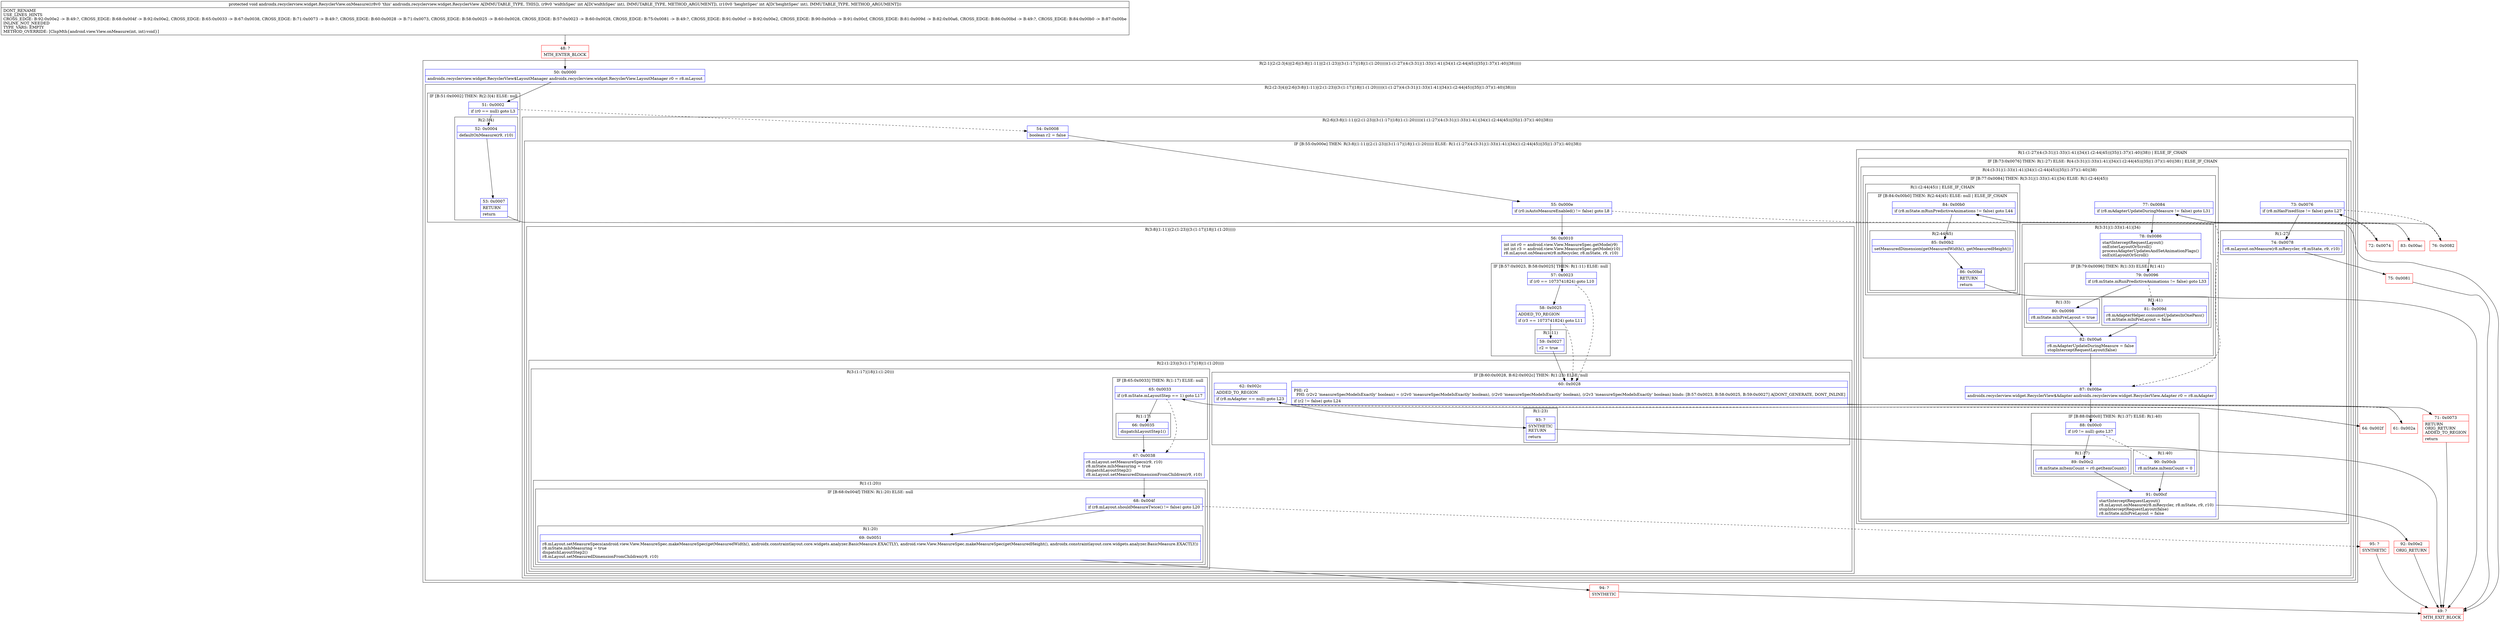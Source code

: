 digraph "CFG forandroidx.recyclerview.widget.RecyclerView.onMeasure(II)V" {
subgraph cluster_Region_1664436407 {
label = "R(2:1|(2:(2:3|4)|(2:6|(3:8|(1:11)|(2:(1:23)|(3:(1:17)|18|(1:(1:20)))))(1:(1:27)(4:(3:31|(1:33)(1:41)|34)(1:(2:44|45))|35|(1:37)(1:40)|38)))))";
node [shape=record,color=blue];
Node_50 [shape=record,label="{50\:\ 0x0000|androidx.recyclerview.widget.RecyclerView$LayoutManager androidx.recyclerview.widget.RecyclerView.LayoutManager r0 = r8.mLayout\l}"];
subgraph cluster_Region_106048311 {
label = "R(2:(2:3|4)|(2:6|(3:8|(1:11)|(2:(1:23)|(3:(1:17)|18|(1:(1:20)))))(1:(1:27)(4:(3:31|(1:33)(1:41)|34)(1:(2:44|45))|35|(1:37)(1:40)|38))))";
node [shape=record,color=blue];
subgraph cluster_IfRegion_2125947640 {
label = "IF [B:51:0x0002] THEN: R(2:3|4) ELSE: null";
node [shape=record,color=blue];
Node_51 [shape=record,label="{51\:\ 0x0002|if (r0 == null) goto L3\l}"];
subgraph cluster_Region_862371614 {
label = "R(2:3|4)";
node [shape=record,color=blue];
Node_52 [shape=record,label="{52\:\ 0x0004|defaultOnMeasure(r9, r10)\l}"];
Node_53 [shape=record,label="{53\:\ 0x0007|RETURN\l|return\l}"];
}
}
subgraph cluster_Region_1493735191 {
label = "R(2:6|(3:8|(1:11)|(2:(1:23)|(3:(1:17)|18|(1:(1:20)))))(1:(1:27)(4:(3:31|(1:33)(1:41)|34)(1:(2:44|45))|35|(1:37)(1:40)|38)))";
node [shape=record,color=blue];
Node_54 [shape=record,label="{54\:\ 0x0008|boolean r2 = false\l}"];
subgraph cluster_IfRegion_411546336 {
label = "IF [B:55:0x000e] THEN: R(3:8|(1:11)|(2:(1:23)|(3:(1:17)|18|(1:(1:20))))) ELSE: R(1:(1:27)(4:(3:31|(1:33)(1:41)|34)(1:(2:44|45))|35|(1:37)(1:40)|38))";
node [shape=record,color=blue];
Node_55 [shape=record,label="{55\:\ 0x000e|if (r0.isAutoMeasureEnabled() != false) goto L8\l}"];
subgraph cluster_Region_12984660 {
label = "R(3:8|(1:11)|(2:(1:23)|(3:(1:17)|18|(1:(1:20)))))";
node [shape=record,color=blue];
Node_56 [shape=record,label="{56\:\ 0x0010|int int r0 = android.view.View.MeasureSpec.getMode(r9)\lint int r3 = android.view.View.MeasureSpec.getMode(r10)\lr8.mLayout.onMeasure(r8.mRecycler, r8.mState, r9, r10)\l}"];
subgraph cluster_IfRegion_2105305733 {
label = "IF [B:57:0x0023, B:58:0x0025] THEN: R(1:11) ELSE: null";
node [shape=record,color=blue];
Node_57 [shape=record,label="{57\:\ 0x0023|if (r0 == 1073741824) goto L10\l}"];
Node_58 [shape=record,label="{58\:\ 0x0025|ADDED_TO_REGION\l|if (r3 == 1073741824) goto L11\l}"];
subgraph cluster_Region_271649905 {
label = "R(1:11)";
node [shape=record,color=blue];
Node_59 [shape=record,label="{59\:\ 0x0027|r2 = true\l}"];
}
}
subgraph cluster_Region_262715455 {
label = "R(2:(1:23)|(3:(1:17)|18|(1:(1:20))))";
node [shape=record,color=blue];
subgraph cluster_IfRegion_1431575597 {
label = "IF [B:60:0x0028, B:62:0x002c] THEN: R(1:23) ELSE: null";
node [shape=record,color=blue];
Node_60 [shape=record,label="{60\:\ 0x0028|PHI: r2 \l  PHI: (r2v2 'measureSpecModeIsExactly' boolean) = (r2v0 'measureSpecModeIsExactly' boolean), (r2v0 'measureSpecModeIsExactly' boolean), (r2v3 'measureSpecModeIsExactly' boolean) binds: [B:57:0x0023, B:58:0x0025, B:59:0x0027] A[DONT_GENERATE, DONT_INLINE]\l|if (r2 != false) goto L24\l}"];
Node_62 [shape=record,label="{62\:\ 0x002c|ADDED_TO_REGION\l|if (r8.mAdapter == null) goto L23\l}"];
subgraph cluster_Region_128373038 {
label = "R(1:23)";
node [shape=record,color=blue];
Node_93 [shape=record,label="{93\:\ ?|SYNTHETIC\lRETURN\l|return\l}"];
}
}
subgraph cluster_Region_280648062 {
label = "R(3:(1:17)|18|(1:(1:20)))";
node [shape=record,color=blue];
subgraph cluster_IfRegion_371366456 {
label = "IF [B:65:0x0033] THEN: R(1:17) ELSE: null";
node [shape=record,color=blue];
Node_65 [shape=record,label="{65\:\ 0x0033|if (r8.mState.mLayoutStep == 1) goto L17\l}"];
subgraph cluster_Region_1543610755 {
label = "R(1:17)";
node [shape=record,color=blue];
Node_66 [shape=record,label="{66\:\ 0x0035|dispatchLayoutStep1()\l}"];
}
}
Node_67 [shape=record,label="{67\:\ 0x0038|r8.mLayout.setMeasureSpecs(r9, r10)\lr8.mState.mIsMeasuring = true\ldispatchLayoutStep2()\lr8.mLayout.setMeasuredDimensionFromChildren(r9, r10)\l}"];
subgraph cluster_Region_1839150220 {
label = "R(1:(1:20))";
node [shape=record,color=blue];
subgraph cluster_IfRegion_799859176 {
label = "IF [B:68:0x004f] THEN: R(1:20) ELSE: null";
node [shape=record,color=blue];
Node_68 [shape=record,label="{68\:\ 0x004f|if (r8.mLayout.shouldMeasureTwice() != false) goto L20\l}"];
subgraph cluster_Region_769478015 {
label = "R(1:20)";
node [shape=record,color=blue];
Node_69 [shape=record,label="{69\:\ 0x0051|r8.mLayout.setMeasureSpecs(android.view.View.MeasureSpec.makeMeasureSpec(getMeasuredWidth(), androidx.constraintlayout.core.widgets.analyzer.BasicMeasure.EXACTLY), android.view.View.MeasureSpec.makeMeasureSpec(getMeasuredHeight(), androidx.constraintlayout.core.widgets.analyzer.BasicMeasure.EXACTLY))\lr8.mState.mIsMeasuring = true\ldispatchLayoutStep2()\lr8.mLayout.setMeasuredDimensionFromChildren(r9, r10)\l}"];
}
}
}
}
}
}
subgraph cluster_Region_2080500990 {
label = "R(1:(1:27)(4:(3:31|(1:33)(1:41)|34)(1:(2:44|45))|35|(1:37)(1:40)|38)) | ELSE_IF_CHAIN\l";
node [shape=record,color=blue];
subgraph cluster_IfRegion_1756269734 {
label = "IF [B:73:0x0076] THEN: R(1:27) ELSE: R(4:(3:31|(1:33)(1:41)|34)(1:(2:44|45))|35|(1:37)(1:40)|38) | ELSE_IF_CHAIN\l";
node [shape=record,color=blue];
Node_73 [shape=record,label="{73\:\ 0x0076|if (r8.mHasFixedSize != false) goto L27\l}"];
subgraph cluster_Region_541430778 {
label = "R(1:27)";
node [shape=record,color=blue];
Node_74 [shape=record,label="{74\:\ 0x0078|r8.mLayout.onMeasure(r8.mRecycler, r8.mState, r9, r10)\l}"];
}
subgraph cluster_Region_1893840085 {
label = "R(4:(3:31|(1:33)(1:41)|34)(1:(2:44|45))|35|(1:37)(1:40)|38)";
node [shape=record,color=blue];
subgraph cluster_IfRegion_1739883576 {
label = "IF [B:77:0x0084] THEN: R(3:31|(1:33)(1:41)|34) ELSE: R(1:(2:44|45))";
node [shape=record,color=blue];
Node_77 [shape=record,label="{77\:\ 0x0084|if (r8.mAdapterUpdateDuringMeasure != false) goto L31\l}"];
subgraph cluster_Region_346153516 {
label = "R(3:31|(1:33)(1:41)|34)";
node [shape=record,color=blue];
Node_78 [shape=record,label="{78\:\ 0x0086|startInterceptRequestLayout()\lonEnterLayoutOrScroll()\lprocessAdapterUpdatesAndSetAnimationFlags()\lonExitLayoutOrScroll()\l}"];
subgraph cluster_IfRegion_150374306 {
label = "IF [B:79:0x0096] THEN: R(1:33) ELSE: R(1:41)";
node [shape=record,color=blue];
Node_79 [shape=record,label="{79\:\ 0x0096|if (r8.mState.mRunPredictiveAnimations != false) goto L33\l}"];
subgraph cluster_Region_77602565 {
label = "R(1:33)";
node [shape=record,color=blue];
Node_80 [shape=record,label="{80\:\ 0x0098|r8.mState.mInPreLayout = true\l}"];
}
subgraph cluster_Region_1198972653 {
label = "R(1:41)";
node [shape=record,color=blue];
Node_81 [shape=record,label="{81\:\ 0x009d|r8.mAdapterHelper.consumeUpdatesInOnePass()\lr8.mState.mInPreLayout = false\l}"];
}
}
Node_82 [shape=record,label="{82\:\ 0x00a6|r8.mAdapterUpdateDuringMeasure = false\lstopInterceptRequestLayout(false)\l}"];
}
subgraph cluster_Region_1549661357 {
label = "R(1:(2:44|45)) | ELSE_IF_CHAIN\l";
node [shape=record,color=blue];
subgraph cluster_IfRegion_1613406995 {
label = "IF [B:84:0x00b0] THEN: R(2:44|45) ELSE: null | ELSE_IF_CHAIN\l";
node [shape=record,color=blue];
Node_84 [shape=record,label="{84\:\ 0x00b0|if (r8.mState.mRunPredictiveAnimations != false) goto L44\l}"];
subgraph cluster_Region_1693896740 {
label = "R(2:44|45)";
node [shape=record,color=blue];
Node_85 [shape=record,label="{85\:\ 0x00b2|setMeasuredDimension(getMeasuredWidth(), getMeasuredHeight())\l}"];
Node_86 [shape=record,label="{86\:\ 0x00bd|RETURN\l|return\l}"];
}
}
}
}
Node_87 [shape=record,label="{87\:\ 0x00be|androidx.recyclerview.widget.RecyclerView$Adapter androidx.recyclerview.widget.RecyclerView.Adapter r0 = r8.mAdapter\l}"];
subgraph cluster_IfRegion_1842099697 {
label = "IF [B:88:0x00c0] THEN: R(1:37) ELSE: R(1:40)";
node [shape=record,color=blue];
Node_88 [shape=record,label="{88\:\ 0x00c0|if (r0 != null) goto L37\l}"];
subgraph cluster_Region_1971777213 {
label = "R(1:37)";
node [shape=record,color=blue];
Node_89 [shape=record,label="{89\:\ 0x00c2|r8.mState.mItemCount = r0.getItemCount()\l}"];
}
subgraph cluster_Region_352775137 {
label = "R(1:40)";
node [shape=record,color=blue];
Node_90 [shape=record,label="{90\:\ 0x00cb|r8.mState.mItemCount = 0\l}"];
}
}
Node_91 [shape=record,label="{91\:\ 0x00cf|startInterceptRequestLayout()\lr8.mLayout.onMeasure(r8.mRecycler, r8.mState, r9, r10)\lstopInterceptRequestLayout(false)\lr8.mState.mInPreLayout = false\l}"];
}
}
}
}
}
}
}
Node_48 [shape=record,color=red,label="{48\:\ ?|MTH_ENTER_BLOCK\l}"];
Node_49 [shape=record,color=red,label="{49\:\ ?|MTH_EXIT_BLOCK\l}"];
Node_61 [shape=record,color=red,label="{61\:\ 0x002a}"];
Node_64 [shape=record,color=red,label="{64\:\ 0x002f}"];
Node_94 [shape=record,color=red,label="{94\:\ ?|SYNTHETIC\l}"];
Node_95 [shape=record,color=red,label="{95\:\ ?|SYNTHETIC\l}"];
Node_71 [shape=record,color=red,label="{71\:\ 0x0073|RETURN\lORIG_RETURN\lADDED_TO_REGION\l|return\l}"];
Node_72 [shape=record,color=red,label="{72\:\ 0x0074}"];
Node_75 [shape=record,color=red,label="{75\:\ 0x0081}"];
Node_76 [shape=record,color=red,label="{76\:\ 0x0082}"];
Node_92 [shape=record,color=red,label="{92\:\ 0x00e2|ORIG_RETURN\l}"];
Node_83 [shape=record,color=red,label="{83\:\ 0x00ac}"];
MethodNode[shape=record,label="{protected void androidx.recyclerview.widget.RecyclerView.onMeasure((r8v0 'this' androidx.recyclerview.widget.RecyclerView A[IMMUTABLE_TYPE, THIS]), (r9v0 'widthSpec' int A[D('widthSpec' int), IMMUTABLE_TYPE, METHOD_ARGUMENT]), (r10v0 'heightSpec' int A[D('heightSpec' int), IMMUTABLE_TYPE, METHOD_ARGUMENT]))  | DONT_RENAME\lUSE_LINES_HINTS\lCROSS_EDGE: B:92:0x00e2 \-\> B:49:?, CROSS_EDGE: B:68:0x004f \-\> B:92:0x00e2, CROSS_EDGE: B:65:0x0033 \-\> B:67:0x0038, CROSS_EDGE: B:71:0x0073 \-\> B:49:?, CROSS_EDGE: B:60:0x0028 \-\> B:71:0x0073, CROSS_EDGE: B:58:0x0025 \-\> B:60:0x0028, CROSS_EDGE: B:57:0x0023 \-\> B:60:0x0028, CROSS_EDGE: B:75:0x0081 \-\> B:49:?, CROSS_EDGE: B:91:0x00cf \-\> B:92:0x00e2, CROSS_EDGE: B:90:0x00cb \-\> B:91:0x00cf, CROSS_EDGE: B:81:0x009d \-\> B:82:0x00a6, CROSS_EDGE: B:86:0x00bd \-\> B:49:?, CROSS_EDGE: B:84:0x00b0 \-\> B:87:0x00be\lINLINE_NOT_NEEDED\lTYPE_VARS: EMPTY\lMETHOD_OVERRIDE: [ClspMth\{android.view.View.onMeasure(int, int):void\}]\l}"];
MethodNode -> Node_48;Node_50 -> Node_51;
Node_51 -> Node_52;
Node_51 -> Node_54[style=dashed];
Node_52 -> Node_53;
Node_53 -> Node_49;
Node_54 -> Node_55;
Node_55 -> Node_56;
Node_55 -> Node_72[style=dashed];
Node_56 -> Node_57;
Node_57 -> Node_58;
Node_57 -> Node_60[style=dashed];
Node_58 -> Node_59;
Node_58 -> Node_60[style=dashed];
Node_59 -> Node_60;
Node_60 -> Node_61[style=dashed];
Node_60 -> Node_71;
Node_62 -> Node_64[style=dashed];
Node_62 -> Node_93;
Node_93 -> Node_49;
Node_65 -> Node_66;
Node_65 -> Node_67[style=dashed];
Node_66 -> Node_67;
Node_67 -> Node_68;
Node_68 -> Node_69;
Node_68 -> Node_95[style=dashed];
Node_69 -> Node_94;
Node_73 -> Node_74;
Node_73 -> Node_76[style=dashed];
Node_74 -> Node_75;
Node_77 -> Node_78;
Node_77 -> Node_83[style=dashed];
Node_78 -> Node_79;
Node_79 -> Node_80;
Node_79 -> Node_81[style=dashed];
Node_80 -> Node_82;
Node_81 -> Node_82;
Node_82 -> Node_87;
Node_84 -> Node_85;
Node_84 -> Node_87[style=dashed];
Node_85 -> Node_86;
Node_86 -> Node_49;
Node_87 -> Node_88;
Node_88 -> Node_89;
Node_88 -> Node_90[style=dashed];
Node_89 -> Node_91;
Node_90 -> Node_91;
Node_91 -> Node_92;
Node_48 -> Node_50;
Node_61 -> Node_62;
Node_64 -> Node_65;
Node_94 -> Node_49;
Node_95 -> Node_49;
Node_71 -> Node_49;
Node_72 -> Node_73;
Node_75 -> Node_49;
Node_76 -> Node_77;
Node_92 -> Node_49;
Node_83 -> Node_84;
}

